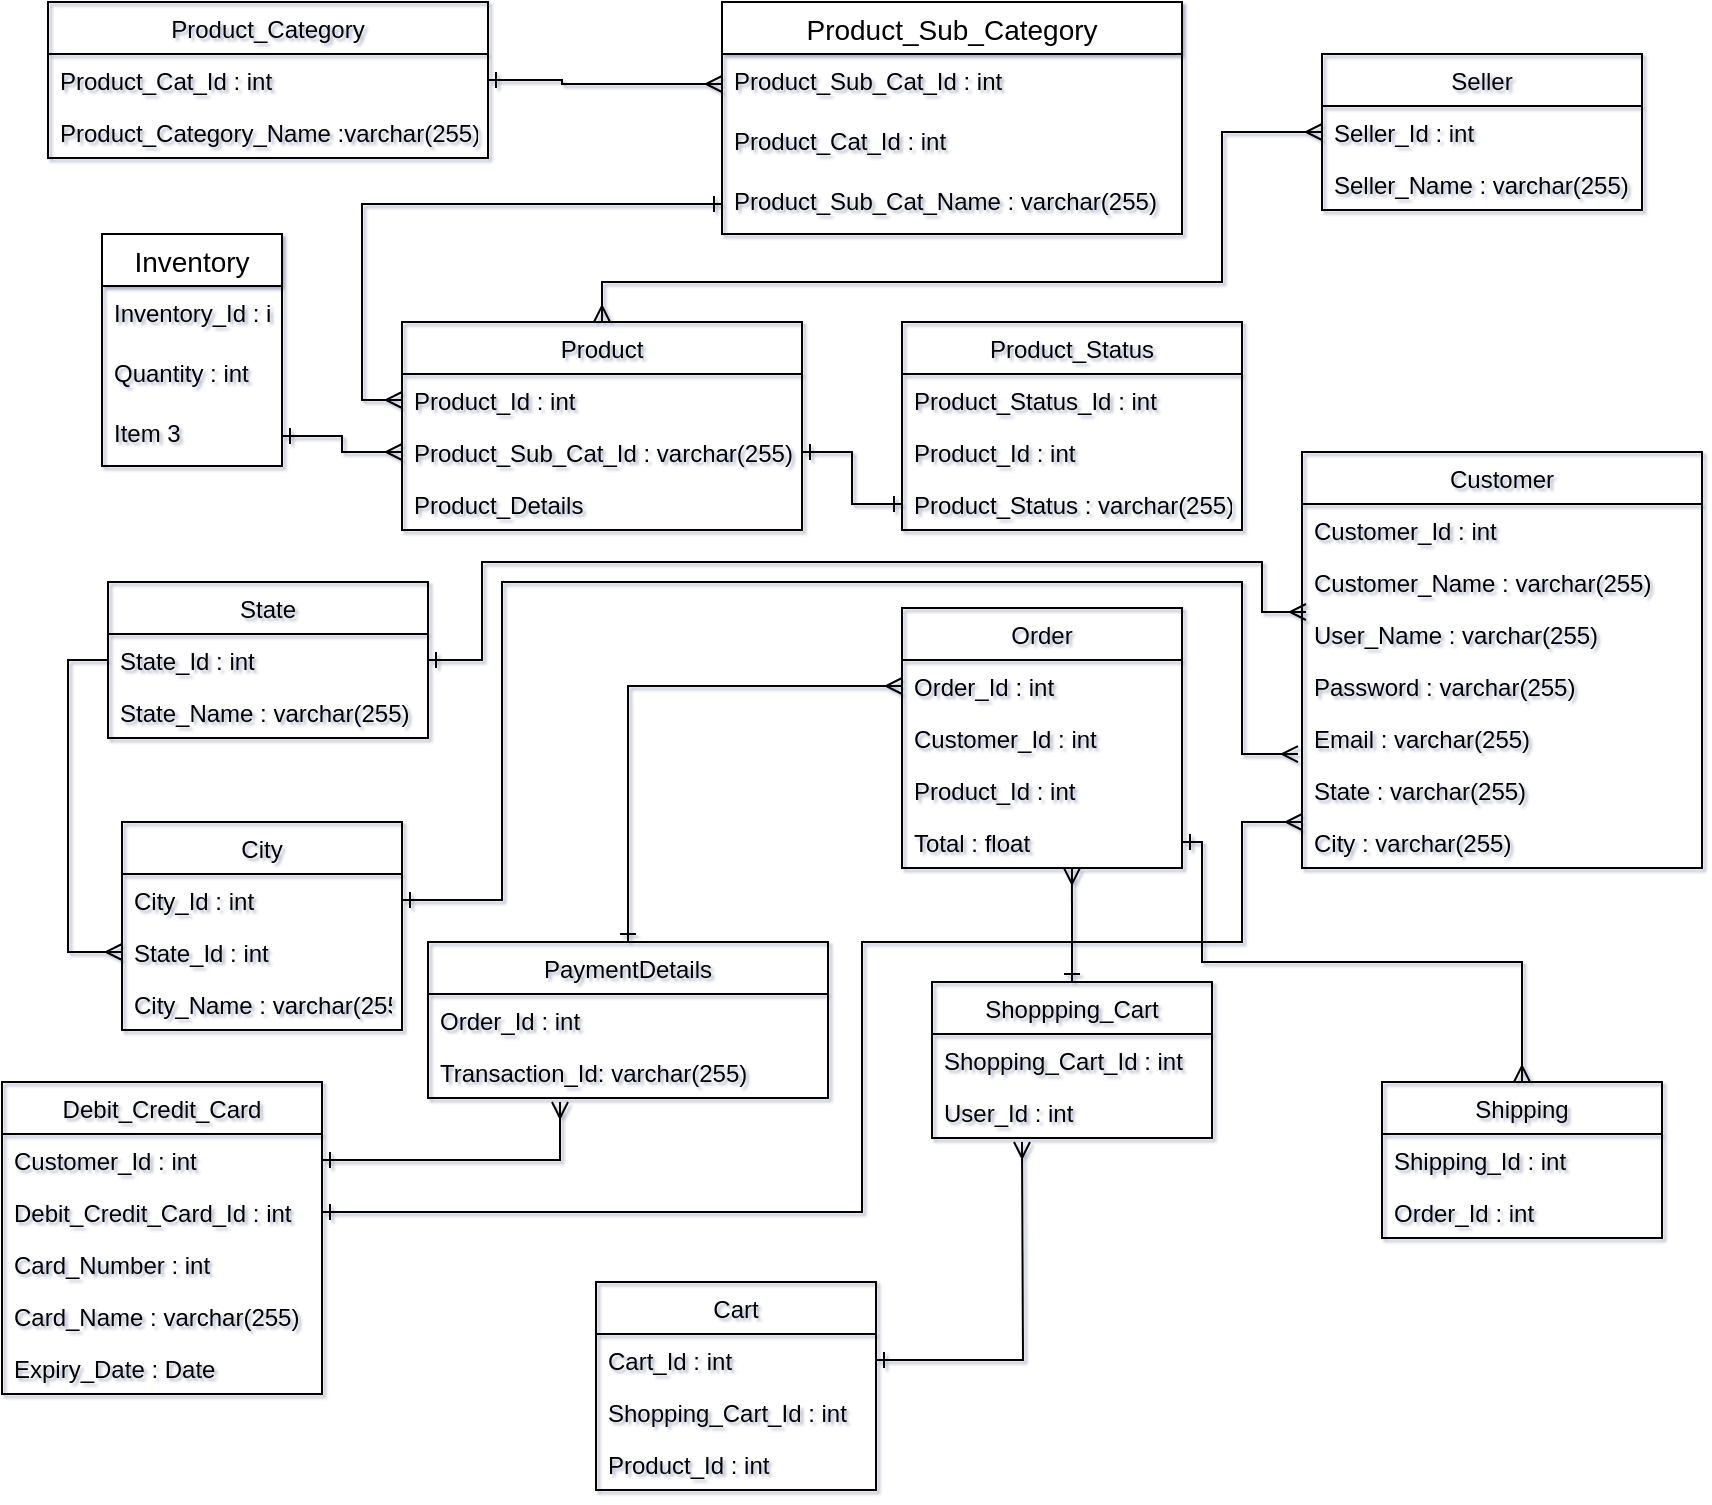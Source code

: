 <mxfile version="15.0.6" type="device"><diagram id="6RVEwROU_xK_-12EtMiP" name="Page-1"><mxGraphModel dx="2377" dy="402" grid="1" gridSize="10" guides="1" tooltips="1" connect="1" arrows="0" fold="1" page="1" pageScale="1" pageWidth="827" pageHeight="1169" math="0" shadow="1"><root><mxCell id="0"/><mxCell id="1" parent="0"/><mxCell id="vXQXRz3v5I6784fquodg-15" value="Product_Category" style="swimlane;fontStyle=0;childLayout=stackLayout;horizontal=1;startSize=26;fillColor=none;horizontalStack=0;resizeParent=1;resizeParentMax=0;resizeLast=0;collapsible=1;marginBottom=0;" parent="1" vertex="1"><mxGeometry x="-827" y="10" width="220" height="78" as="geometry"/></mxCell><mxCell id="vXQXRz3v5I6784fquodg-16" value="Product_Cat_Id : int" style="text;strokeColor=none;fillColor=none;align=left;verticalAlign=top;spacingLeft=4;spacingRight=4;overflow=hidden;rotatable=0;points=[[0,0.5],[1,0.5]];portConstraint=eastwest;" parent="vXQXRz3v5I6784fquodg-15" vertex="1"><mxGeometry y="26" width="220" height="26" as="geometry"/></mxCell><mxCell id="vXQXRz3v5I6784fquodg-17" value="Product_Category_Name :varchar(255)" style="text;strokeColor=none;fillColor=none;align=left;verticalAlign=top;spacingLeft=4;spacingRight=4;overflow=hidden;rotatable=0;points=[[0,0.5],[1,0.5]];portConstraint=eastwest;" parent="vXQXRz3v5I6784fquodg-15" vertex="1"><mxGeometry y="52" width="220" height="26" as="geometry"/></mxCell><mxCell id="vXQXRz3v5I6784fquodg-23" value="Product_Sub_Category" style="swimlane;fontStyle=0;childLayout=stackLayout;horizontal=1;startSize=26;horizontalStack=0;resizeParent=1;resizeParentMax=0;resizeLast=0;collapsible=1;marginBottom=0;align=center;fontSize=14;" parent="1" vertex="1"><mxGeometry x="-490" y="10" width="230" height="116" as="geometry"/></mxCell><mxCell id="vXQXRz3v5I6784fquodg-24" value="Product_Sub_Cat_Id : int" style="text;strokeColor=none;fillColor=none;spacingLeft=4;spacingRight=4;overflow=hidden;rotatable=0;points=[[0,0.5],[1,0.5]];portConstraint=eastwest;fontSize=12;" parent="vXQXRz3v5I6784fquodg-23" vertex="1"><mxGeometry y="26" width="230" height="30" as="geometry"/></mxCell><mxCell id="vXQXRz3v5I6784fquodg-25" value="Product_Cat_Id : int" style="text;strokeColor=none;fillColor=none;spacingLeft=4;spacingRight=4;overflow=hidden;rotatable=0;points=[[0,0.5],[1,0.5]];portConstraint=eastwest;fontSize=12;" parent="vXQXRz3v5I6784fquodg-23" vertex="1"><mxGeometry y="56" width="230" height="30" as="geometry"/></mxCell><mxCell id="vXQXRz3v5I6784fquodg-26" value="Product_Sub_Cat_Name : varchar(255)" style="text;strokeColor=none;fillColor=none;spacingLeft=4;spacingRight=4;overflow=hidden;rotatable=0;points=[[0,0.5],[1,0.5]];portConstraint=eastwest;fontSize=12;" parent="vXQXRz3v5I6784fquodg-23" vertex="1"><mxGeometry y="86" width="230" height="30" as="geometry"/></mxCell><mxCell id="vXQXRz3v5I6784fquodg-27" value="Inventory" style="swimlane;fontStyle=0;childLayout=stackLayout;horizontal=1;startSize=26;horizontalStack=0;resizeParent=1;resizeParentMax=0;resizeLast=0;collapsible=1;marginBottom=0;align=center;fontSize=14;" parent="1" vertex="1"><mxGeometry x="-800" y="126" width="90" height="116" as="geometry"/></mxCell><mxCell id="vXQXRz3v5I6784fquodg-28" value="Inventory_Id : int" style="text;strokeColor=none;fillColor=none;spacingLeft=4;spacingRight=4;overflow=hidden;rotatable=0;points=[[0,0.5],[1,0.5]];portConstraint=eastwest;fontSize=12;" parent="vXQXRz3v5I6784fquodg-27" vertex="1"><mxGeometry y="26" width="90" height="30" as="geometry"/></mxCell><mxCell id="vXQXRz3v5I6784fquodg-29" value="Quantity : int" style="text;strokeColor=none;fillColor=none;spacingLeft=4;spacingRight=4;overflow=hidden;rotatable=0;points=[[0,0.5],[1,0.5]];portConstraint=eastwest;fontSize=12;" parent="vXQXRz3v5I6784fquodg-27" vertex="1"><mxGeometry y="56" width="90" height="30" as="geometry"/></mxCell><mxCell id="vXQXRz3v5I6784fquodg-30" value="Item 3" style="text;strokeColor=none;fillColor=none;spacingLeft=4;spacingRight=4;overflow=hidden;rotatable=0;points=[[0,0.5],[1,0.5]];portConstraint=eastwest;fontSize=12;" parent="vXQXRz3v5I6784fquodg-27" vertex="1"><mxGeometry y="86" width="90" height="30" as="geometry"/></mxCell><mxCell id="vXQXRz3v5I6784fquodg-43" value="Product" style="swimlane;fontStyle=0;childLayout=stackLayout;horizontal=1;startSize=26;fillColor=none;horizontalStack=0;resizeParent=1;resizeParentMax=0;resizeLast=0;collapsible=1;marginBottom=0;" parent="1" vertex="1"><mxGeometry x="-650" y="170" width="200" height="104" as="geometry"/></mxCell><mxCell id="vXQXRz3v5I6784fquodg-44" value="Product_Id : int" style="text;strokeColor=none;fillColor=none;align=left;verticalAlign=top;spacingLeft=4;spacingRight=4;overflow=hidden;rotatable=0;points=[[0,0.5],[1,0.5]];portConstraint=eastwest;" parent="vXQXRz3v5I6784fquodg-43" vertex="1"><mxGeometry y="26" width="200" height="26" as="geometry"/></mxCell><mxCell id="vXQXRz3v5I6784fquodg-45" value="Product_Sub_Cat_Id : varchar(255) " style="text;strokeColor=none;fillColor=none;align=left;verticalAlign=top;spacingLeft=4;spacingRight=4;overflow=hidden;rotatable=0;points=[[0,0.5],[1,0.5]];portConstraint=eastwest;" parent="vXQXRz3v5I6784fquodg-43" vertex="1"><mxGeometry y="52" width="200" height="26" as="geometry"/></mxCell><mxCell id="vXQXRz3v5I6784fquodg-46" value="Product_Details" style="text;strokeColor=none;fillColor=none;align=left;verticalAlign=top;spacingLeft=4;spacingRight=4;overflow=hidden;rotatable=0;points=[[0,0.5],[1,0.5]];portConstraint=eastwest;" parent="vXQXRz3v5I6784fquodg-43" vertex="1"><mxGeometry y="78" width="200" height="26" as="geometry"/></mxCell><mxCell id="vXQXRz3v5I6784fquodg-47" value="Customer" style="swimlane;fontStyle=0;childLayout=stackLayout;horizontal=1;startSize=26;fillColor=none;horizontalStack=0;resizeParent=1;resizeParentMax=0;resizeLast=0;collapsible=1;marginBottom=0;" parent="1" vertex="1"><mxGeometry x="-200" y="235" width="200" height="208" as="geometry"/></mxCell><mxCell id="vXQXRz3v5I6784fquodg-49" value="Customer_Id : int" style="text;strokeColor=none;fillColor=none;align=left;verticalAlign=top;spacingLeft=4;spacingRight=4;overflow=hidden;rotatable=0;points=[[0,0.5],[1,0.5]];portConstraint=eastwest;" parent="vXQXRz3v5I6784fquodg-47" vertex="1"><mxGeometry y="26" width="200" height="26" as="geometry"/></mxCell><mxCell id="vXQXRz3v5I6784fquodg-51" value="Customer_Name : varchar(255)" style="text;strokeColor=none;fillColor=none;align=left;verticalAlign=top;spacingLeft=4;spacingRight=4;overflow=hidden;rotatable=0;points=[[0,0.5],[1,0.5]];portConstraint=eastwest;" parent="vXQXRz3v5I6784fquodg-47" vertex="1"><mxGeometry y="52" width="200" height="26" as="geometry"/></mxCell><mxCell id="vXQXRz3v5I6784fquodg-53" value="User_Name : varchar(255)" style="text;strokeColor=none;fillColor=none;align=left;verticalAlign=top;spacingLeft=4;spacingRight=4;overflow=hidden;rotatable=0;points=[[0,0.5],[1,0.5]];portConstraint=eastwest;" parent="vXQXRz3v5I6784fquodg-47" vertex="1"><mxGeometry y="78" width="200" height="26" as="geometry"/></mxCell><mxCell id="vXQXRz3v5I6784fquodg-50" value="Password : varchar(255)" style="text;strokeColor=none;fillColor=none;align=left;verticalAlign=top;spacingLeft=4;spacingRight=4;overflow=hidden;rotatable=0;points=[[0,0.5],[1,0.5]];portConstraint=eastwest;" parent="vXQXRz3v5I6784fquodg-47" vertex="1"><mxGeometry y="104" width="200" height="26" as="geometry"/></mxCell><mxCell id="vXQXRz3v5I6784fquodg-55" value="Email : varchar(255)" style="text;strokeColor=none;fillColor=none;align=left;verticalAlign=top;spacingLeft=4;spacingRight=4;overflow=hidden;rotatable=0;points=[[0,0.5],[1,0.5]];portConstraint=eastwest;" parent="vXQXRz3v5I6784fquodg-47" vertex="1"><mxGeometry y="130" width="200" height="26" as="geometry"/></mxCell><mxCell id="vXQXRz3v5I6784fquodg-56" value="State : varchar(255)" style="text;strokeColor=none;fillColor=none;align=left;verticalAlign=top;spacingLeft=4;spacingRight=4;overflow=hidden;rotatable=0;points=[[0,0.5],[1,0.5]];portConstraint=eastwest;" parent="vXQXRz3v5I6784fquodg-47" vertex="1"><mxGeometry y="156" width="200" height="26" as="geometry"/></mxCell><mxCell id="vXQXRz3v5I6784fquodg-57" value="City : varchar(255)" style="text;strokeColor=none;fillColor=none;align=left;verticalAlign=top;spacingLeft=4;spacingRight=4;overflow=hidden;rotatable=0;points=[[0,0.5],[1,0.5]];portConstraint=eastwest;" parent="vXQXRz3v5I6784fquodg-47" vertex="1"><mxGeometry y="182" width="200" height="26" as="geometry"/></mxCell><mxCell id="vXQXRz3v5I6784fquodg-58" value="State" style="swimlane;fontStyle=0;childLayout=stackLayout;horizontal=1;startSize=26;fillColor=none;horizontalStack=0;resizeParent=1;resizeParentMax=0;resizeLast=0;collapsible=1;marginBottom=0;" parent="1" vertex="1"><mxGeometry x="-797" y="300" width="160" height="78" as="geometry"/></mxCell><mxCell id="vXQXRz3v5I6784fquodg-59" value="State_Id : int" style="text;strokeColor=none;fillColor=none;align=left;verticalAlign=top;spacingLeft=4;spacingRight=4;overflow=hidden;rotatable=0;points=[[0,0.5],[1,0.5]];portConstraint=eastwest;" parent="vXQXRz3v5I6784fquodg-58" vertex="1"><mxGeometry y="26" width="160" height="26" as="geometry"/></mxCell><mxCell id="vXQXRz3v5I6784fquodg-60" value="State_Name : varchar(255)" style="text;strokeColor=none;fillColor=none;align=left;verticalAlign=top;spacingLeft=4;spacingRight=4;overflow=hidden;rotatable=0;points=[[0,0.5],[1,0.5]];portConstraint=eastwest;" parent="vXQXRz3v5I6784fquodg-58" vertex="1"><mxGeometry y="52" width="160" height="26" as="geometry"/></mxCell><mxCell id="vXQXRz3v5I6784fquodg-62" value="City" style="swimlane;fontStyle=0;childLayout=stackLayout;horizontal=1;startSize=26;fillColor=none;horizontalStack=0;resizeParent=1;resizeParentMax=0;resizeLast=0;collapsible=1;marginBottom=0;" parent="1" vertex="1"><mxGeometry x="-790" y="420" width="140" height="104" as="geometry"/></mxCell><mxCell id="vXQXRz3v5I6784fquodg-63" value="City_Id : int" style="text;strokeColor=none;fillColor=none;align=left;verticalAlign=top;spacingLeft=4;spacingRight=4;overflow=hidden;rotatable=0;points=[[0,0.5],[1,0.5]];portConstraint=eastwest;" parent="vXQXRz3v5I6784fquodg-62" vertex="1"><mxGeometry y="26" width="140" height="26" as="geometry"/></mxCell><mxCell id="vXQXRz3v5I6784fquodg-66" value="State_Id : int" style="text;strokeColor=none;fillColor=none;align=left;verticalAlign=top;spacingLeft=4;spacingRight=4;overflow=hidden;rotatable=0;points=[[0,0.5],[1,0.5]];portConstraint=eastwest;" parent="vXQXRz3v5I6784fquodg-62" vertex="1"><mxGeometry y="52" width="140" height="26" as="geometry"/></mxCell><mxCell id="vXQXRz3v5I6784fquodg-64" value="City_Name : varchar(255)" style="text;strokeColor=none;fillColor=none;align=left;verticalAlign=top;spacingLeft=4;spacingRight=4;overflow=hidden;rotatable=0;points=[[0,0.5],[1,0.5]];portConstraint=eastwest;" parent="vXQXRz3v5I6784fquodg-62" vertex="1"><mxGeometry y="78" width="140" height="26" as="geometry"/></mxCell><mxCell id="vXQXRz3v5I6784fquodg-69" style="edgeStyle=orthogonalEdgeStyle;rounded=0;orthogonalLoop=1;jettySize=auto;html=1;exitX=1;exitY=0.5;exitDx=0;exitDy=0;entryX=0;entryY=0.5;entryDx=0;entryDy=0;endArrow=ERmany;endFill=0;startArrow=ERone;startFill=0;" parent="1" source="vXQXRz3v5I6784fquodg-16" target="vXQXRz3v5I6784fquodg-24" edge="1"><mxGeometry relative="1" as="geometry"><Array as="points"><mxPoint x="-570" y="49"/><mxPoint x="-570" y="51"/></Array></mxGeometry></mxCell><mxCell id="vXQXRz3v5I6784fquodg-70" style="edgeStyle=orthogonalEdgeStyle;rounded=0;orthogonalLoop=1;jettySize=auto;html=1;startArrow=ERone;startFill=0;endArrow=ERmany;endFill=0;entryX=0;entryY=0.5;entryDx=0;entryDy=0;" parent="1" source="vXQXRz3v5I6784fquodg-26" target="vXQXRz3v5I6784fquodg-44" edge="1"><mxGeometry relative="1" as="geometry"><mxPoint x="-540" y="210" as="targetPoint"/></mxGeometry></mxCell><mxCell id="vXQXRz3v5I6784fquodg-71" style="edgeStyle=orthogonalEdgeStyle;rounded=0;orthogonalLoop=1;jettySize=auto;html=1;entryX=0;entryY=0.5;entryDx=0;entryDy=0;startArrow=ERone;startFill=0;endArrow=ERmany;endFill=0;" parent="1" source="vXQXRz3v5I6784fquodg-30" target="vXQXRz3v5I6784fquodg-45" edge="1"><mxGeometry relative="1" as="geometry"/></mxCell><mxCell id="vXQXRz3v5I6784fquodg-72" value="Product_Status" style="swimlane;fontStyle=0;childLayout=stackLayout;horizontal=1;startSize=26;fillColor=none;horizontalStack=0;resizeParent=1;resizeParentMax=0;resizeLast=0;collapsible=1;marginBottom=0;" parent="1" vertex="1"><mxGeometry x="-400" y="170" width="170" height="104" as="geometry"/></mxCell><mxCell id="vXQXRz3v5I6784fquodg-73" value="Product_Status_Id : int" style="text;strokeColor=none;fillColor=none;align=left;verticalAlign=top;spacingLeft=4;spacingRight=4;overflow=hidden;rotatable=0;points=[[0,0.5],[1,0.5]];portConstraint=eastwest;" parent="vXQXRz3v5I6784fquodg-72" vertex="1"><mxGeometry y="26" width="170" height="26" as="geometry"/></mxCell><mxCell id="vXQXRz3v5I6784fquodg-74" value="Product_Id : int" style="text;strokeColor=none;fillColor=none;align=left;verticalAlign=top;spacingLeft=4;spacingRight=4;overflow=hidden;rotatable=0;points=[[0,0.5],[1,0.5]];portConstraint=eastwest;" parent="vXQXRz3v5I6784fquodg-72" vertex="1"><mxGeometry y="52" width="170" height="26" as="geometry"/></mxCell><mxCell id="vXQXRz3v5I6784fquodg-75" value="Product_Status : varchar(255)" style="text;strokeColor=none;fillColor=none;align=left;verticalAlign=top;spacingLeft=4;spacingRight=4;overflow=hidden;rotatable=0;points=[[0,0.5],[1,0.5]];portConstraint=eastwest;" parent="vXQXRz3v5I6784fquodg-72" vertex="1"><mxGeometry y="78" width="170" height="26" as="geometry"/></mxCell><mxCell id="vXQXRz3v5I6784fquodg-76" value="" style="edgeStyle=orthogonalEdgeStyle;rounded=0;orthogonalLoop=1;jettySize=auto;html=1;startArrow=ERone;startFill=0;endArrow=ERone;endFill=0;" parent="1" source="vXQXRz3v5I6784fquodg-45" target="vXQXRz3v5I6784fquodg-75" edge="1"><mxGeometry relative="1" as="geometry"/></mxCell><mxCell id="vXQXRz3v5I6784fquodg-77" value="Order" style="swimlane;fontStyle=0;childLayout=stackLayout;horizontal=1;startSize=26;fillColor=none;horizontalStack=0;resizeParent=1;resizeParentMax=0;resizeLast=0;collapsible=1;marginBottom=0;" parent="1" vertex="1"><mxGeometry x="-400" y="313" width="140" height="130" as="geometry"/></mxCell><mxCell id="vXQXRz3v5I6784fquodg-78" value="Order_Id : int" style="text;strokeColor=none;fillColor=none;align=left;verticalAlign=top;spacingLeft=4;spacingRight=4;overflow=hidden;rotatable=0;points=[[0,0.5],[1,0.5]];portConstraint=eastwest;" parent="vXQXRz3v5I6784fquodg-77" vertex="1"><mxGeometry y="26" width="140" height="26" as="geometry"/></mxCell><mxCell id="vXQXRz3v5I6784fquodg-79" value="Customer_Id : int" style="text;strokeColor=none;fillColor=none;align=left;verticalAlign=top;spacingLeft=4;spacingRight=4;overflow=hidden;rotatable=0;points=[[0,0.5],[1,0.5]];portConstraint=eastwest;" parent="vXQXRz3v5I6784fquodg-77" vertex="1"><mxGeometry y="52" width="140" height="26" as="geometry"/></mxCell><mxCell id="vXQXRz3v5I6784fquodg-80" value="Product_Id : int" style="text;strokeColor=none;fillColor=none;align=left;verticalAlign=top;spacingLeft=4;spacingRight=4;overflow=hidden;rotatable=0;points=[[0,0.5],[1,0.5]];portConstraint=eastwest;" parent="vXQXRz3v5I6784fquodg-77" vertex="1"><mxGeometry y="78" width="140" height="26" as="geometry"/></mxCell><mxCell id="vXQXRz3v5I6784fquodg-92" value="Total : float " style="text;strokeColor=none;fillColor=none;align=left;verticalAlign=top;spacingLeft=4;spacingRight=4;overflow=hidden;rotatable=0;points=[[0,0.5],[1,0.5]];portConstraint=eastwest;" parent="vXQXRz3v5I6784fquodg-77" vertex="1"><mxGeometry y="104" width="140" height="26" as="geometry"/></mxCell><mxCell id="vXQXRz3v5I6784fquodg-83" value="Seller" style="swimlane;fontStyle=0;childLayout=stackLayout;horizontal=1;startSize=26;fillColor=none;horizontalStack=0;resizeParent=1;resizeParentMax=0;resizeLast=0;collapsible=1;marginBottom=0;" parent="1" vertex="1"><mxGeometry x="-190" y="36" width="160" height="78" as="geometry"><mxRectangle x="-190" y="36" width="60" height="26" as="alternateBounds"/></mxGeometry></mxCell><mxCell id="vXQXRz3v5I6784fquodg-84" value="Seller_Id : int" style="text;strokeColor=none;fillColor=none;align=left;verticalAlign=top;spacingLeft=4;spacingRight=4;overflow=hidden;rotatable=0;points=[[0,0.5],[1,0.5]];portConstraint=eastwest;" parent="vXQXRz3v5I6784fquodg-83" vertex="1"><mxGeometry y="26" width="160" height="26" as="geometry"/></mxCell><mxCell id="vXQXRz3v5I6784fquodg-86" value="Seller_Name : varchar(255)" style="text;strokeColor=none;fillColor=none;align=left;verticalAlign=top;spacingLeft=4;spacingRight=4;overflow=hidden;rotatable=0;points=[[0,0.5],[1,0.5]];portConstraint=eastwest;" parent="vXQXRz3v5I6784fquodg-83" vertex="1"><mxGeometry y="52" width="160" height="26" as="geometry"/></mxCell><mxCell id="vXQXRz3v5I6784fquodg-87" style="edgeStyle=orthogonalEdgeStyle;rounded=0;orthogonalLoop=1;jettySize=auto;html=1;entryX=0;entryY=0.5;entryDx=0;entryDy=0;startArrow=ERmany;startFill=0;endArrow=ERmany;endFill=0;" parent="1" target="vXQXRz3v5I6784fquodg-84" edge="1"><mxGeometry relative="1" as="geometry"><mxPoint x="-550" y="170" as="sourcePoint"/><Array as="points"><mxPoint x="-550" y="150"/><mxPoint x="-240" y="150"/><mxPoint x="-240" y="75"/></Array></mxGeometry></mxCell><mxCell id="vXQXRz3v5I6784fquodg-88" style="edgeStyle=orthogonalEdgeStyle;rounded=0;orthogonalLoop=1;jettySize=auto;html=1;entryX=0;entryY=0.5;entryDx=0;entryDy=0;startArrow=ERmany;startFill=0;endArrow=none;endFill=0;" parent="1" source="vXQXRz3v5I6784fquodg-66" target="vXQXRz3v5I6784fquodg-59" edge="1"><mxGeometry relative="1" as="geometry"><Array as="points"><mxPoint x="-817" y="485"/><mxPoint x="-817" y="339"/></Array></mxGeometry></mxCell><mxCell id="vXQXRz3v5I6784fquodg-89" style="edgeStyle=orthogonalEdgeStyle;rounded=0;orthogonalLoop=1;jettySize=auto;html=1;entryX=0.01;entryY=0.077;entryDx=0;entryDy=0;entryPerimeter=0;startArrow=ERone;startFill=0;endArrow=ERmany;endFill=0;" parent="1" source="vXQXRz3v5I6784fquodg-59" target="vXQXRz3v5I6784fquodg-53" edge="1"><mxGeometry relative="1" as="geometry"><Array as="points"><mxPoint x="-610" y="339"/><mxPoint x="-610" y="290"/><mxPoint x="-220" y="290"/><mxPoint x="-220" y="315"/></Array></mxGeometry></mxCell><mxCell id="vXQXRz3v5I6784fquodg-91" style="edgeStyle=orthogonalEdgeStyle;rounded=0;orthogonalLoop=1;jettySize=auto;html=1;entryX=-0.01;entryY=0.808;entryDx=0;entryDy=0;entryPerimeter=0;startArrow=ERone;startFill=0;endArrow=ERmany;endFill=0;" parent="1" source="vXQXRz3v5I6784fquodg-63" target="vXQXRz3v5I6784fquodg-55" edge="1"><mxGeometry relative="1" as="geometry"><Array as="points"><mxPoint x="-600" y="459"/><mxPoint x="-600" y="300"/><mxPoint x="-230" y="300"/><mxPoint x="-230" y="386"/></Array></mxGeometry></mxCell><mxCell id="vXQXRz3v5I6784fquodg-93" value="Debit_Credit_Card" style="swimlane;fontStyle=0;childLayout=stackLayout;horizontal=1;startSize=26;fillColor=none;horizontalStack=0;resizeParent=1;resizeParentMax=0;resizeLast=0;collapsible=1;marginBottom=0;" parent="1" vertex="1"><mxGeometry x="-850" y="550" width="160" height="156" as="geometry"/></mxCell><mxCell id="vXQXRz3v5I6784fquodg-94" value="Customer_Id : int" style="text;strokeColor=none;fillColor=none;align=left;verticalAlign=top;spacingLeft=4;spacingRight=4;overflow=hidden;rotatable=0;points=[[0,0.5],[1,0.5]];portConstraint=eastwest;" parent="vXQXRz3v5I6784fquodg-93" vertex="1"><mxGeometry y="26" width="160" height="26" as="geometry"/></mxCell><mxCell id="vXQXRz3v5I6784fquodg-95" value="Debit_Credit_Card_Id : int" style="text;strokeColor=none;fillColor=none;align=left;verticalAlign=top;spacingLeft=4;spacingRight=4;overflow=hidden;rotatable=0;points=[[0,0.5],[1,0.5]];portConstraint=eastwest;" parent="vXQXRz3v5I6784fquodg-93" vertex="1"><mxGeometry y="52" width="160" height="26" as="geometry"/></mxCell><mxCell id="vXQXRz3v5I6784fquodg-96" value="Card_Number : int" style="text;strokeColor=none;fillColor=none;align=left;verticalAlign=top;spacingLeft=4;spacingRight=4;overflow=hidden;rotatable=0;points=[[0,0.5],[1,0.5]];portConstraint=eastwest;" parent="vXQXRz3v5I6784fquodg-93" vertex="1"><mxGeometry y="78" width="160" height="26" as="geometry"/></mxCell><mxCell id="vXQXRz3v5I6784fquodg-97" value="Card_Name : varchar(255)" style="text;strokeColor=none;fillColor=none;align=left;verticalAlign=top;spacingLeft=4;spacingRight=4;overflow=hidden;rotatable=0;points=[[0,0.5],[1,0.5]];portConstraint=eastwest;" parent="vXQXRz3v5I6784fquodg-93" vertex="1"><mxGeometry y="104" width="160" height="26" as="geometry"/></mxCell><mxCell id="vXQXRz3v5I6784fquodg-98" value="Expiry_Date : Date" style="text;strokeColor=none;fillColor=none;align=left;verticalAlign=top;spacingLeft=4;spacingRight=4;overflow=hidden;rotatable=0;points=[[0,0.5],[1,0.5]];portConstraint=eastwest;" parent="vXQXRz3v5I6784fquodg-93" vertex="1"><mxGeometry y="130" width="160" height="26" as="geometry"/></mxCell><mxCell id="vXQXRz3v5I6784fquodg-105" style="edgeStyle=orthogonalEdgeStyle;rounded=0;orthogonalLoop=1;jettySize=auto;html=1;entryX=0;entryY=0.5;entryDx=0;entryDy=0;startArrow=ERone;startFill=0;endArrow=ERmany;endFill=0;" parent="1" source="vXQXRz3v5I6784fquodg-99" target="vXQXRz3v5I6784fquodg-78" edge="1"><mxGeometry relative="1" as="geometry"/></mxCell><mxCell id="vXQXRz3v5I6784fquodg-99" value="PaymentDetails" style="swimlane;fontStyle=0;childLayout=stackLayout;horizontal=1;startSize=26;fillColor=none;horizontalStack=0;resizeParent=1;resizeParentMax=0;resizeLast=0;collapsible=1;marginBottom=0;" parent="1" vertex="1"><mxGeometry x="-637" y="480" width="200" height="78" as="geometry"/></mxCell><mxCell id="vXQXRz3v5I6784fquodg-101" value="Order_Id : int" style="text;strokeColor=none;fillColor=none;align=left;verticalAlign=top;spacingLeft=4;spacingRight=4;overflow=hidden;rotatable=0;points=[[0,0.5],[1,0.5]];portConstraint=eastwest;" parent="vXQXRz3v5I6784fquodg-99" vertex="1"><mxGeometry y="26" width="200" height="26" as="geometry"/></mxCell><mxCell id="vXQXRz3v5I6784fquodg-102" value="Transaction_Id: varchar(255)" style="text;strokeColor=none;fillColor=none;align=left;verticalAlign=top;spacingLeft=4;spacingRight=4;overflow=hidden;rotatable=0;points=[[0,0.5],[1,0.5]];portConstraint=eastwest;" parent="vXQXRz3v5I6784fquodg-99" vertex="1"><mxGeometry y="52" width="200" height="26" as="geometry"/></mxCell><mxCell id="vXQXRz3v5I6784fquodg-107" style="edgeStyle=orthogonalEdgeStyle;rounded=0;orthogonalLoop=1;jettySize=auto;html=1;startArrow=ERone;startFill=0;endArrow=ERmany;endFill=0;" parent="1" source="vXQXRz3v5I6784fquodg-95" edge="1"><mxGeometry relative="1" as="geometry"><mxPoint x="-200" y="420" as="targetPoint"/><Array as="points"><mxPoint x="-420" y="615"/><mxPoint x="-420" y="480"/><mxPoint x="-230" y="480"/><mxPoint x="-230" y="420"/></Array></mxGeometry></mxCell><mxCell id="vXQXRz3v5I6784fquodg-108" style="edgeStyle=orthogonalEdgeStyle;rounded=0;orthogonalLoop=1;jettySize=auto;html=1;exitX=1;exitY=0.5;exitDx=0;exitDy=0;startArrow=ERone;startFill=0;endArrow=ERmany;endFill=0;" parent="1" source="vXQXRz3v5I6784fquodg-94" edge="1"><mxGeometry relative="1" as="geometry"><mxPoint x="-571" y="560" as="targetPoint"/><Array as="points"><mxPoint x="-571" y="589"/></Array></mxGeometry></mxCell><mxCell id="vXQXRz3v5I6784fquodg-109" value="Shipping" style="swimlane;fontStyle=0;childLayout=stackLayout;horizontal=1;startSize=26;fillColor=none;horizontalStack=0;resizeParent=1;resizeParentMax=0;resizeLast=0;collapsible=1;marginBottom=0;" parent="1" vertex="1"><mxGeometry x="-160" y="550" width="140" height="78" as="geometry"/></mxCell><mxCell id="vXQXRz3v5I6784fquodg-110" value="Shipping_Id : int" style="text;strokeColor=none;fillColor=none;align=left;verticalAlign=top;spacingLeft=4;spacingRight=4;overflow=hidden;rotatable=0;points=[[0,0.5],[1,0.5]];portConstraint=eastwest;" parent="vXQXRz3v5I6784fquodg-109" vertex="1"><mxGeometry y="26" width="140" height="26" as="geometry"/></mxCell><mxCell id="vXQXRz3v5I6784fquodg-111" value="Order_Id : int" style="text;strokeColor=none;fillColor=none;align=left;verticalAlign=top;spacingLeft=4;spacingRight=4;overflow=hidden;rotatable=0;points=[[0,0.5],[1,0.5]];portConstraint=eastwest;" parent="vXQXRz3v5I6784fquodg-109" vertex="1"><mxGeometry y="52" width="140" height="26" as="geometry"/></mxCell><mxCell id="vXQXRz3v5I6784fquodg-123" style="edgeStyle=orthogonalEdgeStyle;rounded=0;orthogonalLoop=1;jettySize=auto;html=1;exitX=0.5;exitY=0;exitDx=0;exitDy=0;entryX=0.607;entryY=1;entryDx=0;entryDy=0;entryPerimeter=0;startArrow=ERone;startFill=0;endArrow=ERmany;endFill=0;" parent="1" source="vXQXRz3v5I6784fquodg-113" target="vXQXRz3v5I6784fquodg-92" edge="1"><mxGeometry relative="1" as="geometry"/></mxCell><mxCell id="vXQXRz3v5I6784fquodg-113" value="Shoppping_Cart" style="swimlane;fontStyle=0;childLayout=stackLayout;horizontal=1;startSize=26;fillColor=none;horizontalStack=0;resizeParent=1;resizeParentMax=0;resizeLast=0;collapsible=1;marginBottom=0;" parent="1" vertex="1"><mxGeometry x="-385" y="500" width="140" height="78" as="geometry"><mxRectangle x="-380" y="500" width="120" height="26" as="alternateBounds"/></mxGeometry></mxCell><mxCell id="vXQXRz3v5I6784fquodg-114" value="Shopping_Cart_Id : int" style="text;strokeColor=none;fillColor=none;align=left;verticalAlign=top;spacingLeft=4;spacingRight=4;overflow=hidden;rotatable=0;points=[[0,0.5],[1,0.5]];portConstraint=eastwest;" parent="vXQXRz3v5I6784fquodg-113" vertex="1"><mxGeometry y="26" width="140" height="26" as="geometry"/></mxCell><mxCell id="vXQXRz3v5I6784fquodg-115" value="User_Id : int" style="text;strokeColor=none;fillColor=none;align=left;verticalAlign=top;spacingLeft=4;spacingRight=4;overflow=hidden;rotatable=0;points=[[0,0.5],[1,0.5]];portConstraint=eastwest;" parent="vXQXRz3v5I6784fquodg-113" vertex="1"><mxGeometry y="52" width="140" height="26" as="geometry"/></mxCell><mxCell id="vXQXRz3v5I6784fquodg-117" value="Cart" style="swimlane;fontStyle=0;childLayout=stackLayout;horizontal=1;startSize=26;fillColor=none;horizontalStack=0;resizeParent=1;resizeParentMax=0;resizeLast=0;collapsible=1;marginBottom=0;" parent="1" vertex="1"><mxGeometry x="-553" y="650" width="140" height="104" as="geometry"/></mxCell><mxCell id="vXQXRz3v5I6784fquodg-118" value="Cart_Id : int" style="text;strokeColor=none;fillColor=none;align=left;verticalAlign=top;spacingLeft=4;spacingRight=4;overflow=hidden;rotatable=0;points=[[0,0.5],[1,0.5]];portConstraint=eastwest;" parent="vXQXRz3v5I6784fquodg-117" vertex="1"><mxGeometry y="26" width="140" height="26" as="geometry"/></mxCell><mxCell id="vXQXRz3v5I6784fquodg-119" value="Shopping_Cart_Id : int" style="text;strokeColor=none;fillColor=none;align=left;verticalAlign=top;spacingLeft=4;spacingRight=4;overflow=hidden;rotatable=0;points=[[0,0.5],[1,0.5]];portConstraint=eastwest;" parent="vXQXRz3v5I6784fquodg-117" vertex="1"><mxGeometry y="52" width="140" height="26" as="geometry"/></mxCell><mxCell id="vXQXRz3v5I6784fquodg-120" value="Product_Id : int" style="text;strokeColor=none;fillColor=none;align=left;verticalAlign=top;spacingLeft=4;spacingRight=4;overflow=hidden;rotatable=0;points=[[0,0.5],[1,0.5]];portConstraint=eastwest;" parent="vXQXRz3v5I6784fquodg-117" vertex="1"><mxGeometry y="78" width="140" height="26" as="geometry"/></mxCell><mxCell id="vXQXRz3v5I6784fquodg-121" style="edgeStyle=orthogonalEdgeStyle;rounded=0;orthogonalLoop=1;jettySize=auto;html=1;exitX=1;exitY=0.5;exitDx=0;exitDy=0;startArrow=ERone;startFill=0;endArrow=ERmany;endFill=0;" parent="1" source="vXQXRz3v5I6784fquodg-118" edge="1"><mxGeometry relative="1" as="geometry"><mxPoint x="-340" y="580" as="targetPoint"/></mxGeometry></mxCell><mxCell id="vXQXRz3v5I6784fquodg-122" style="edgeStyle=orthogonalEdgeStyle;rounded=0;orthogonalLoop=1;jettySize=auto;html=1;exitX=1;exitY=0.5;exitDx=0;exitDy=0;entryX=0.5;entryY=0;entryDx=0;entryDy=0;startArrow=ERone;startFill=0;endArrow=ERmany;endFill=0;" parent="1" source="vXQXRz3v5I6784fquodg-92" target="vXQXRz3v5I6784fquodg-109" edge="1"><mxGeometry relative="1" as="geometry"><Array as="points"><mxPoint x="-250" y="430"/><mxPoint x="-250" y="490"/><mxPoint x="-90" y="490"/></Array></mxGeometry></mxCell></root></mxGraphModel></diagram></mxfile>